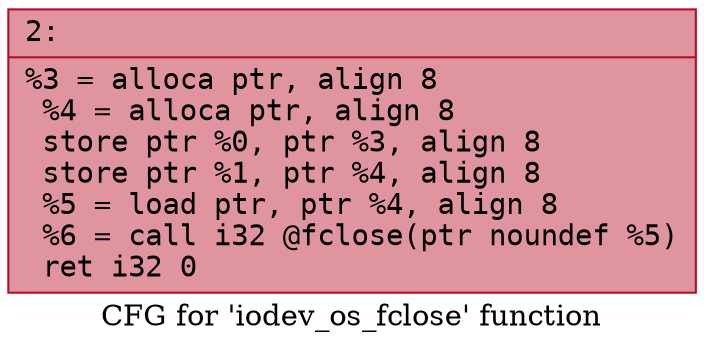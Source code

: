 digraph "CFG for 'iodev_os_fclose' function" {
	label="CFG for 'iodev_os_fclose' function";

	Node0x60000199e580 [shape=record,color="#b70d28ff", style=filled, fillcolor="#b70d2870" fontname="Courier",label="{2:\l|  %3 = alloca ptr, align 8\l  %4 = alloca ptr, align 8\l  store ptr %0, ptr %3, align 8\l  store ptr %1, ptr %4, align 8\l  %5 = load ptr, ptr %4, align 8\l  %6 = call i32 @fclose(ptr noundef %5)\l  ret i32 0\l}"];
}
